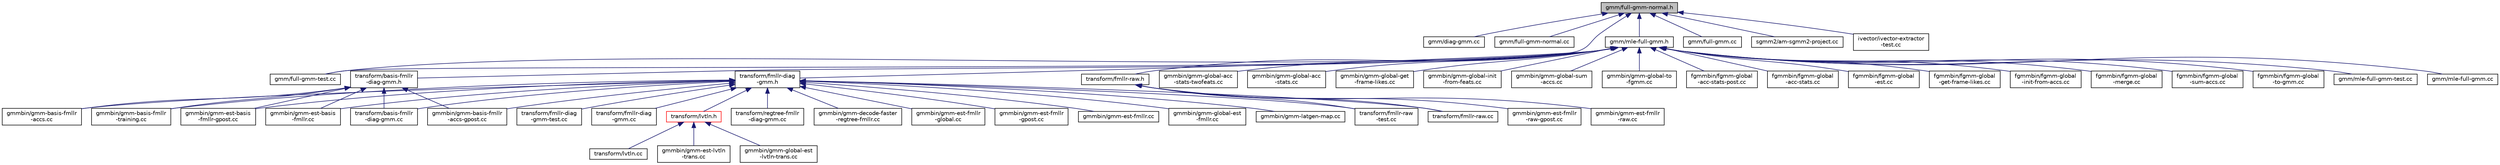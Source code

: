 digraph "gmm/full-gmm-normal.h"
{
  edge [fontname="Helvetica",fontsize="10",labelfontname="Helvetica",labelfontsize="10"];
  node [fontname="Helvetica",fontsize="10",shape=record];
  Node51 [label="gmm/full-gmm-normal.h",height=0.2,width=0.4,color="black", fillcolor="grey75", style="filled", fontcolor="black"];
  Node51 -> Node52 [dir="back",color="midnightblue",fontsize="10",style="solid",fontname="Helvetica"];
  Node52 [label="gmm/diag-gmm.cc",height=0.2,width=0.4,color="black", fillcolor="white", style="filled",URL="$diag-gmm_8cc.html"];
  Node51 -> Node53 [dir="back",color="midnightblue",fontsize="10",style="solid",fontname="Helvetica"];
  Node53 [label="gmm/full-gmm-normal.cc",height=0.2,width=0.4,color="black", fillcolor="white", style="filled",URL="$full-gmm-normal_8cc.html"];
  Node51 -> Node54 [dir="back",color="midnightblue",fontsize="10",style="solid",fontname="Helvetica"];
  Node54 [label="gmm/full-gmm-test.cc",height=0.2,width=0.4,color="black", fillcolor="white", style="filled",URL="$full-gmm-test_8cc.html"];
  Node51 -> Node55 [dir="back",color="midnightblue",fontsize="10",style="solid",fontname="Helvetica"];
  Node55 [label="gmm/mle-full-gmm.h",height=0.2,width=0.4,color="black", fillcolor="white", style="filled",URL="$mle-full-gmm_8h.html"];
  Node55 -> Node54 [dir="back",color="midnightblue",fontsize="10",style="solid",fontname="Helvetica"];
  Node55 -> Node56 [dir="back",color="midnightblue",fontsize="10",style="solid",fontname="Helvetica"];
  Node56 [label="gmm/mle-full-gmm-test.cc",height=0.2,width=0.4,color="black", fillcolor="white", style="filled",URL="$mle-full-gmm-test_8cc.html"];
  Node55 -> Node57 [dir="back",color="midnightblue",fontsize="10",style="solid",fontname="Helvetica"];
  Node57 [label="gmm/mle-full-gmm.cc",height=0.2,width=0.4,color="black", fillcolor="white", style="filled",URL="$mle-full-gmm_8cc.html"];
  Node55 -> Node58 [dir="back",color="midnightblue",fontsize="10",style="solid",fontname="Helvetica"];
  Node58 [label="transform/fmllr-diag\l-gmm.h",height=0.2,width=0.4,color="black", fillcolor="white", style="filled",URL="$fmllr-diag-gmm_8h.html"];
  Node58 -> Node59 [dir="back",color="midnightblue",fontsize="10",style="solid",fontname="Helvetica"];
  Node59 [label="transform/basis-fmllr\l-diag-gmm.cc",height=0.2,width=0.4,color="black", fillcolor="white", style="filled",URL="$basis-fmllr-diag-gmm_8cc.html"];
  Node58 -> Node60 [dir="back",color="midnightblue",fontsize="10",style="solid",fontname="Helvetica"];
  Node60 [label="transform/fmllr-diag\l-gmm-test.cc",height=0.2,width=0.4,color="black", fillcolor="white", style="filled",URL="$fmllr-diag-gmm-test_8cc.html"];
  Node58 -> Node61 [dir="back",color="midnightblue",fontsize="10",style="solid",fontname="Helvetica"];
  Node61 [label="transform/fmllr-diag\l-gmm.cc",height=0.2,width=0.4,color="black", fillcolor="white", style="filled",URL="$fmllr-diag-gmm_8cc.html"];
  Node58 -> Node62 [dir="back",color="midnightblue",fontsize="10",style="solid",fontname="Helvetica"];
  Node62 [label="transform/fmllr-raw\l-test.cc",height=0.2,width=0.4,color="black", fillcolor="white", style="filled",URL="$fmllr-raw-test_8cc.html"];
  Node58 -> Node63 [dir="back",color="midnightblue",fontsize="10",style="solid",fontname="Helvetica"];
  Node63 [label="transform/fmllr-raw.cc",height=0.2,width=0.4,color="black", fillcolor="white", style="filled",URL="$fmllr-raw_8cc.html"];
  Node58 -> Node64 [dir="back",color="midnightblue",fontsize="10",style="solid",fontname="Helvetica"];
  Node64 [label="transform/lvtln.h",height=0.2,width=0.4,color="red", fillcolor="white", style="filled",URL="$lvtln_8h.html"];
  Node64 -> Node65 [dir="back",color="midnightblue",fontsize="10",style="solid",fontname="Helvetica"];
  Node65 [label="transform/lvtln.cc",height=0.2,width=0.4,color="black", fillcolor="white", style="filled",URL="$lvtln_8cc.html"];
  Node64 -> Node66 [dir="back",color="midnightblue",fontsize="10",style="solid",fontname="Helvetica"];
  Node66 [label="gmmbin/gmm-est-lvtln\l-trans.cc",height=0.2,width=0.4,color="black", fillcolor="white", style="filled",URL="$gmm-est-lvtln-trans_8cc.html"];
  Node64 -> Node67 [dir="back",color="midnightblue",fontsize="10",style="solid",fontname="Helvetica"];
  Node67 [label="gmmbin/gmm-global-est\l-lvtln-trans.cc",height=0.2,width=0.4,color="black", fillcolor="white", style="filled",URL="$gmm-global-est-lvtln-trans_8cc.html"];
  Node58 -> Node70 [dir="back",color="midnightblue",fontsize="10",style="solid",fontname="Helvetica"];
  Node70 [label="transform/regtree-fmllr\l-diag-gmm.cc",height=0.2,width=0.4,color="black", fillcolor="white", style="filled",URL="$regtree-fmllr-diag-gmm_8cc.html"];
  Node58 -> Node71 [dir="back",color="midnightblue",fontsize="10",style="solid",fontname="Helvetica"];
  Node71 [label="gmmbin/gmm-basis-fmllr\l-accs-gpost.cc",height=0.2,width=0.4,color="black", fillcolor="white", style="filled",URL="$gmm-basis-fmllr-accs-gpost_8cc.html"];
  Node58 -> Node72 [dir="back",color="midnightblue",fontsize="10",style="solid",fontname="Helvetica"];
  Node72 [label="gmmbin/gmm-basis-fmllr\l-accs.cc",height=0.2,width=0.4,color="black", fillcolor="white", style="filled",URL="$gmm-basis-fmllr-accs_8cc.html"];
  Node58 -> Node73 [dir="back",color="midnightblue",fontsize="10",style="solid",fontname="Helvetica"];
  Node73 [label="gmmbin/gmm-basis-fmllr\l-training.cc",height=0.2,width=0.4,color="black", fillcolor="white", style="filled",URL="$gmm-basis-fmllr-training_8cc.html"];
  Node58 -> Node74 [dir="back",color="midnightblue",fontsize="10",style="solid",fontname="Helvetica"];
  Node74 [label="gmmbin/gmm-decode-faster\l-regtree-fmllr.cc",height=0.2,width=0.4,color="black", fillcolor="white", style="filled",URL="$gmm-decode-faster-regtree-fmllr_8cc.html"];
  Node58 -> Node75 [dir="back",color="midnightblue",fontsize="10",style="solid",fontname="Helvetica"];
  Node75 [label="gmmbin/gmm-est-basis\l-fmllr-gpost.cc",height=0.2,width=0.4,color="black", fillcolor="white", style="filled",URL="$gmm-est-basis-fmllr-gpost_8cc.html"];
  Node58 -> Node76 [dir="back",color="midnightblue",fontsize="10",style="solid",fontname="Helvetica"];
  Node76 [label="gmmbin/gmm-est-basis\l-fmllr.cc",height=0.2,width=0.4,color="black", fillcolor="white", style="filled",URL="$gmm-est-basis-fmllr_8cc.html"];
  Node58 -> Node77 [dir="back",color="midnightblue",fontsize="10",style="solid",fontname="Helvetica"];
  Node77 [label="gmmbin/gmm-est-fmllr\l-global.cc",height=0.2,width=0.4,color="black", fillcolor="white", style="filled",URL="$gmm-est-fmllr-global_8cc.html"];
  Node58 -> Node78 [dir="back",color="midnightblue",fontsize="10",style="solid",fontname="Helvetica"];
  Node78 [label="gmmbin/gmm-est-fmllr\l-gpost.cc",height=0.2,width=0.4,color="black", fillcolor="white", style="filled",URL="$gmm-est-fmllr-gpost_8cc.html"];
  Node58 -> Node79 [dir="back",color="midnightblue",fontsize="10",style="solid",fontname="Helvetica"];
  Node79 [label="gmmbin/gmm-est-fmllr.cc",height=0.2,width=0.4,color="black", fillcolor="white", style="filled",URL="$gmm-est-fmllr_8cc.html"];
  Node58 -> Node80 [dir="back",color="midnightblue",fontsize="10",style="solid",fontname="Helvetica"];
  Node80 [label="gmmbin/gmm-global-est\l-fmllr.cc",height=0.2,width=0.4,color="black", fillcolor="white", style="filled",URL="$gmm-global-est-fmllr_8cc.html"];
  Node58 -> Node81 [dir="back",color="midnightblue",fontsize="10",style="solid",fontname="Helvetica"];
  Node81 [label="gmmbin/gmm-latgen-map.cc",height=0.2,width=0.4,color="black", fillcolor="white", style="filled",URL="$gmm-latgen-map_8cc.html"];
  Node55 -> Node82 [dir="back",color="midnightblue",fontsize="10",style="solid",fontname="Helvetica"];
  Node82 [label="transform/basis-fmllr\l-diag-gmm.h",height=0.2,width=0.4,color="black", fillcolor="white", style="filled",URL="$basis-fmllr-diag-gmm_8h.html"];
  Node82 -> Node59 [dir="back",color="midnightblue",fontsize="10",style="solid",fontname="Helvetica"];
  Node82 -> Node71 [dir="back",color="midnightblue",fontsize="10",style="solid",fontname="Helvetica"];
  Node82 -> Node72 [dir="back",color="midnightblue",fontsize="10",style="solid",fontname="Helvetica"];
  Node82 -> Node73 [dir="back",color="midnightblue",fontsize="10",style="solid",fontname="Helvetica"];
  Node82 -> Node75 [dir="back",color="midnightblue",fontsize="10",style="solid",fontname="Helvetica"];
  Node82 -> Node76 [dir="back",color="midnightblue",fontsize="10",style="solid",fontname="Helvetica"];
  Node55 -> Node83 [dir="back",color="midnightblue",fontsize="10",style="solid",fontname="Helvetica"];
  Node83 [label="transform/fmllr-raw.h",height=0.2,width=0.4,color="black", fillcolor="white", style="filled",URL="$fmllr-raw_8h.html"];
  Node83 -> Node62 [dir="back",color="midnightblue",fontsize="10",style="solid",fontname="Helvetica"];
  Node83 -> Node63 [dir="back",color="midnightblue",fontsize="10",style="solid",fontname="Helvetica"];
  Node83 -> Node84 [dir="back",color="midnightblue",fontsize="10",style="solid",fontname="Helvetica"];
  Node84 [label="gmmbin/gmm-est-fmllr\l-raw-gpost.cc",height=0.2,width=0.4,color="black", fillcolor="white", style="filled",URL="$gmm-est-fmllr-raw-gpost_8cc.html"];
  Node83 -> Node85 [dir="back",color="midnightblue",fontsize="10",style="solid",fontname="Helvetica"];
  Node85 [label="gmmbin/gmm-est-fmllr\l-raw.cc",height=0.2,width=0.4,color="black", fillcolor="white", style="filled",URL="$gmm-est-fmllr-raw_8cc.html"];
  Node55 -> Node86 [dir="back",color="midnightblue",fontsize="10",style="solid",fontname="Helvetica"];
  Node86 [label="gmmbin/gmm-global-acc\l-stats-twofeats.cc",height=0.2,width=0.4,color="black", fillcolor="white", style="filled",URL="$gmm-global-acc-stats-twofeats_8cc.html"];
  Node55 -> Node87 [dir="back",color="midnightblue",fontsize="10",style="solid",fontname="Helvetica"];
  Node87 [label="gmmbin/gmm-global-acc\l-stats.cc",height=0.2,width=0.4,color="black", fillcolor="white", style="filled",URL="$gmm-global-acc-stats_8cc.html"];
  Node55 -> Node88 [dir="back",color="midnightblue",fontsize="10",style="solid",fontname="Helvetica"];
  Node88 [label="gmmbin/gmm-global-get\l-frame-likes.cc",height=0.2,width=0.4,color="black", fillcolor="white", style="filled",URL="$gmm-global-get-frame-likes_8cc.html"];
  Node55 -> Node89 [dir="back",color="midnightblue",fontsize="10",style="solid",fontname="Helvetica"];
  Node89 [label="gmmbin/gmm-global-init\l-from-feats.cc",height=0.2,width=0.4,color="black", fillcolor="white", style="filled",URL="$gmm-global-init-from-feats_8cc.html"];
  Node55 -> Node90 [dir="back",color="midnightblue",fontsize="10",style="solid",fontname="Helvetica"];
  Node90 [label="gmmbin/gmm-global-sum\l-accs.cc",height=0.2,width=0.4,color="black", fillcolor="white", style="filled",URL="$gmm-global-sum-accs_8cc.html"];
  Node55 -> Node91 [dir="back",color="midnightblue",fontsize="10",style="solid",fontname="Helvetica"];
  Node91 [label="gmmbin/gmm-global-to\l-fgmm.cc",height=0.2,width=0.4,color="black", fillcolor="white", style="filled",URL="$gmm-global-to-fgmm_8cc.html"];
  Node55 -> Node92 [dir="back",color="midnightblue",fontsize="10",style="solid",fontname="Helvetica"];
  Node92 [label="fgmmbin/fgmm-global\l-acc-stats-post.cc",height=0.2,width=0.4,color="black", fillcolor="white", style="filled",URL="$fgmm-global-acc-stats-post_8cc.html"];
  Node55 -> Node93 [dir="back",color="midnightblue",fontsize="10",style="solid",fontname="Helvetica"];
  Node93 [label="fgmmbin/fgmm-global\l-acc-stats.cc",height=0.2,width=0.4,color="black", fillcolor="white", style="filled",URL="$fgmm-global-acc-stats_8cc.html"];
  Node55 -> Node94 [dir="back",color="midnightblue",fontsize="10",style="solid",fontname="Helvetica"];
  Node94 [label="fgmmbin/fgmm-global\l-est.cc",height=0.2,width=0.4,color="black", fillcolor="white", style="filled",URL="$fgmm-global-est_8cc.html"];
  Node55 -> Node95 [dir="back",color="midnightblue",fontsize="10",style="solid",fontname="Helvetica"];
  Node95 [label="fgmmbin/fgmm-global\l-get-frame-likes.cc",height=0.2,width=0.4,color="black", fillcolor="white", style="filled",URL="$fgmm-global-get-frame-likes_8cc.html"];
  Node55 -> Node96 [dir="back",color="midnightblue",fontsize="10",style="solid",fontname="Helvetica"];
  Node96 [label="fgmmbin/fgmm-global\l-init-from-accs.cc",height=0.2,width=0.4,color="black", fillcolor="white", style="filled",URL="$fgmm-global-init-from-accs_8cc.html"];
  Node55 -> Node97 [dir="back",color="midnightblue",fontsize="10",style="solid",fontname="Helvetica"];
  Node97 [label="fgmmbin/fgmm-global\l-merge.cc",height=0.2,width=0.4,color="black", fillcolor="white", style="filled",URL="$fgmm-global-merge_8cc.html"];
  Node55 -> Node98 [dir="back",color="midnightblue",fontsize="10",style="solid",fontname="Helvetica"];
  Node98 [label="fgmmbin/fgmm-global\l-sum-accs.cc",height=0.2,width=0.4,color="black", fillcolor="white", style="filled",URL="$fgmm-global-sum-accs_8cc.html"];
  Node55 -> Node99 [dir="back",color="midnightblue",fontsize="10",style="solid",fontname="Helvetica"];
  Node99 [label="fgmmbin/fgmm-global\l-to-gmm.cc",height=0.2,width=0.4,color="black", fillcolor="white", style="filled",URL="$fgmm-global-to-gmm_8cc.html"];
  Node51 -> Node100 [dir="back",color="midnightblue",fontsize="10",style="solid",fontname="Helvetica"];
  Node100 [label="gmm/full-gmm.cc",height=0.2,width=0.4,color="black", fillcolor="white", style="filled",URL="$full-gmm_8cc.html"];
  Node51 -> Node101 [dir="back",color="midnightblue",fontsize="10",style="solid",fontname="Helvetica"];
  Node101 [label="sgmm2/am-sgmm2-project.cc",height=0.2,width=0.4,color="black", fillcolor="white", style="filled",URL="$am-sgmm2-project_8cc.html"];
  Node51 -> Node102 [dir="back",color="midnightblue",fontsize="10",style="solid",fontname="Helvetica"];
  Node102 [label="ivector/ivector-extractor\l-test.cc",height=0.2,width=0.4,color="black", fillcolor="white", style="filled",URL="$ivector-extractor-test_8cc.html"];
}
